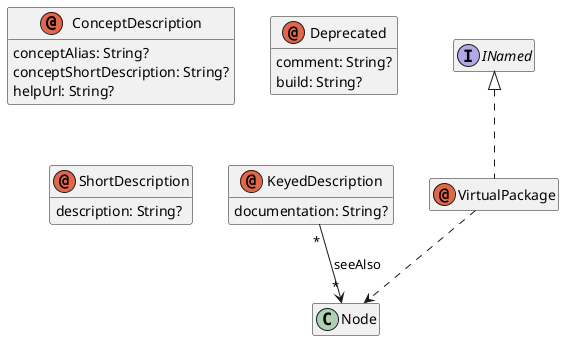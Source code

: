 @startuml
hide empty members

' qualified name: "io.lionweb.mps.specific"


annotation ConceptDescription {
  conceptAlias: String?
  conceptShortDescription: String?
  helpUrl: String?
}

annotation Deprecated {
  comment: String?
  build: String?
}

annotation KeyedDescription {
  documentation: String?
}

annotation ShortDescription {
  description: String?
}

annotation VirtualPackage implements INamed
VirtualPackage ..> Node



' relations:



KeyedDescription "*" --> "*" Node: seeAlso



@enduml
